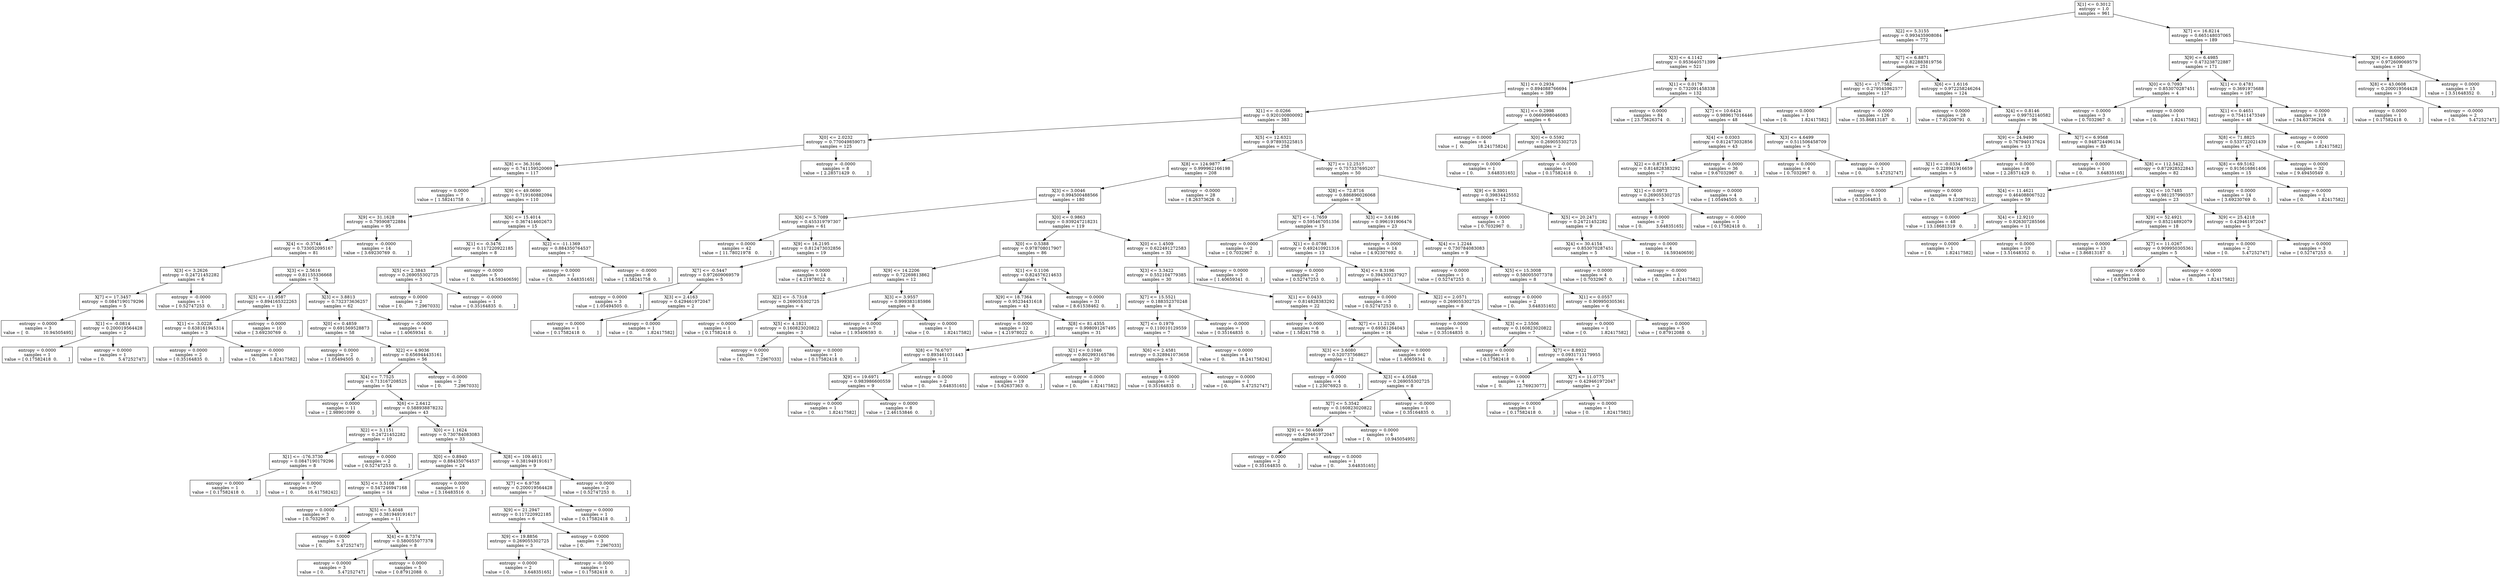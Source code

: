digraph Tree {
0 [label="X[1] <= 0.3012\nentropy = 1.0\nsamples = 961", shape="box"] ;
1 [label="X[2] <= 5.3155\nentropy = 0.993435908084\nsamples = 772", shape="box"] ;
0 -> 1 ;
2 [label="X[3] <= 4.1142\nentropy = 0.953640571399\nsamples = 521", shape="box"] ;
1 -> 2 ;
3 [label="X[1] <= 0.2934\nentropy = 0.894088766694\nsamples = 389", shape="box"] ;
2 -> 3 ;
4 [label="X[1] <= -0.0266\nentropy = 0.920100800092\nsamples = 383", shape="box"] ;
3 -> 4 ;
5 [label="X[0] <= 2.0232\nentropy = 0.770049859073\nsamples = 125", shape="box"] ;
4 -> 5 ;
6 [label="X[8] <= 36.3166\nentropy = 0.741159520069\nsamples = 117", shape="box"] ;
5 -> 6 ;
7 [label="entropy = 0.0000\nsamples = 7\nvalue = [ 1.58241758  0.        ]", shape="box"] ;
6 -> 7 ;
8 [label="X[9] <= 49.0690\nentropy = 0.719160882094\nsamples = 110", shape="box"] ;
6 -> 8 ;
9 [label="X[9] <= 31.1628\nentropy = 0.795908722884\nsamples = 95", shape="box"] ;
8 -> 9 ;
10 [label="X[4] <= -0.3744\nentropy = 0.733052095167\nsamples = 81", shape="box"] ;
9 -> 10 ;
11 [label="X[3] <= 3.2626\nentropy = 0.24721452282\nsamples = 6", shape="box"] ;
10 -> 11 ;
12 [label="X[7] <= 17.3457\nentropy = 0.0847190179296\nsamples = 5", shape="box"] ;
11 -> 12 ;
13 [label="entropy = 0.0000\nsamples = 3\nvalue = [  0.          10.94505495]", shape="box"] ;
12 -> 13 ;
14 [label="X[1] <= -0.0814\nentropy = 0.200019564428\nsamples = 2", shape="box"] ;
12 -> 14 ;
15 [label="entropy = 0.0000\nsamples = 1\nvalue = [ 0.17582418  0.        ]", shape="box"] ;
14 -> 15 ;
16 [label="entropy = 0.0000\nsamples = 1\nvalue = [ 0.          5.47252747]", shape="box"] ;
14 -> 16 ;
17 [label="entropy = -0.0000\nsamples = 1\nvalue = [ 0.52747253  0.        ]", shape="box"] ;
11 -> 17 ;
18 [label="X[3] <= 2.5616\nentropy = 0.81155336668\nsamples = 75", shape="box"] ;
10 -> 18 ;
19 [label="X[5] <= -11.9587\nentropy = 0.894165322263\nsamples = 13", shape="box"] ;
18 -> 19 ;
20 [label="X[1] <= -3.0228\nentropy = 0.638161945314\nsamples = 3", shape="box"] ;
19 -> 20 ;
21 [label="entropy = 0.0000\nsamples = 2\nvalue = [ 0.35164835  0.        ]", shape="box"] ;
20 -> 21 ;
22 [label="entropy = -0.0000\nsamples = 1\nvalue = [ 0.          1.82417582]", shape="box"] ;
20 -> 22 ;
23 [label="entropy = 0.0000\nsamples = 10\nvalue = [ 3.69230769  0.        ]", shape="box"] ;
19 -> 23 ;
24 [label="X[3] <= 3.8813\nentropy = 0.732373636257\nsamples = 62", shape="box"] ;
18 -> 24 ;
25 [label="X[0] <= 0.4859\nentropy = 0.691569528873\nsamples = 58", shape="box"] ;
24 -> 25 ;
26 [label="entropy = 0.0000\nsamples = 2\nvalue = [ 1.05494505  0.        ]", shape="box"] ;
25 -> 26 ;
27 [label="X[2] <= 4.9036\nentropy = 0.656944435161\nsamples = 56", shape="box"] ;
25 -> 27 ;
28 [label="X[4] <= 7.7525\nentropy = 0.713167208525\nsamples = 54", shape="box"] ;
27 -> 28 ;
29 [label="entropy = 0.0000\nsamples = 11\nvalue = [ 2.98901099  0.        ]", shape="box"] ;
28 -> 29 ;
30 [label="X[6] <= 2.6412\nentropy = 0.588938878232\nsamples = 43", shape="box"] ;
28 -> 30 ;
31 [label="X[2] <= 3.1151\nentropy = 0.24721452282\nsamples = 10", shape="box"] ;
30 -> 31 ;
32 [label="X[1] <= -176.3730\nentropy = 0.0847190179296\nsamples = 8", shape="box"] ;
31 -> 32 ;
33 [label="entropy = 0.0000\nsamples = 1\nvalue = [ 0.17582418  0.        ]", shape="box"] ;
32 -> 33 ;
34 [label="entropy = 0.0000\nsamples = 7\nvalue = [  0.          16.41758242]", shape="box"] ;
32 -> 34 ;
35 [label="entropy = 0.0000\nsamples = 2\nvalue = [ 0.52747253  0.        ]", shape="box"] ;
31 -> 35 ;
36 [label="X[0] <= 1.1624\nentropy = 0.730784083083\nsamples = 33", shape="box"] ;
30 -> 36 ;
37 [label="X[0] <= 0.8940\nentropy = 0.884350764537\nsamples = 24", shape="box"] ;
36 -> 37 ;
38 [label="X[5] <= 3.5108\nentropy = 0.547246947168\nsamples = 14", shape="box"] ;
37 -> 38 ;
39 [label="entropy = 0.0000\nsamples = 3\nvalue = [ 0.7032967  0.       ]", shape="box"] ;
38 -> 39 ;
40 [label="X[5] <= 5.4048\nentropy = 0.381949191617\nsamples = 11", shape="box"] ;
38 -> 40 ;
41 [label="entropy = 0.0000\nsamples = 3\nvalue = [ 0.          5.47252747]", shape="box"] ;
40 -> 41 ;
42 [label="X[4] <= 8.7374\nentropy = 0.580055077378\nsamples = 8", shape="box"] ;
40 -> 42 ;
43 [label="entropy = 0.0000\nsamples = 3\nvalue = [ 0.          5.47252747]", shape="box"] ;
42 -> 43 ;
44 [label="entropy = 0.0000\nsamples = 5\nvalue = [ 0.87912088  0.        ]", shape="box"] ;
42 -> 44 ;
45 [label="entropy = 0.0000\nsamples = 10\nvalue = [ 3.16483516  0.        ]", shape="box"] ;
37 -> 45 ;
46 [label="X[8] <= 109.4611\nentropy = 0.381949191617\nsamples = 9", shape="box"] ;
36 -> 46 ;
47 [label="X[7] <= 6.9758\nentropy = 0.200019564428\nsamples = 7", shape="box"] ;
46 -> 47 ;
48 [label="X[9] <= 21.2947\nentropy = 0.117220922185\nsamples = 6", shape="box"] ;
47 -> 48 ;
49 [label="X[9] <= 19.8856\nentropy = 0.269055302725\nsamples = 3", shape="box"] ;
48 -> 49 ;
50 [label="entropy = 0.0000\nsamples = 2\nvalue = [ 0.          3.64835165]", shape="box"] ;
49 -> 50 ;
51 [label="entropy = -0.0000\nsamples = 1\nvalue = [ 0.17582418  0.        ]", shape="box"] ;
49 -> 51 ;
52 [label="entropy = 0.0000\nsamples = 3\nvalue = [ 0.         7.2967033]", shape="box"] ;
48 -> 52 ;
53 [label="entropy = 0.0000\nsamples = 1\nvalue = [ 0.17582418  0.        ]", shape="box"] ;
47 -> 53 ;
54 [label="entropy = 0.0000\nsamples = 2\nvalue = [ 0.52747253  0.        ]", shape="box"] ;
46 -> 54 ;
55 [label="entropy = -0.0000\nsamples = 2\nvalue = [ 0.         7.2967033]", shape="box"] ;
27 -> 55 ;
56 [label="entropy = -0.0000\nsamples = 4\nvalue = [ 1.40659341  0.        ]", shape="box"] ;
24 -> 56 ;
57 [label="entropy = -0.0000\nsamples = 14\nvalue = [ 3.69230769  0.        ]", shape="box"] ;
9 -> 57 ;
58 [label="X[6] <= 15.4014\nentropy = 0.367414602673\nsamples = 15", shape="box"] ;
8 -> 58 ;
59 [label="X[1] <= -0.3476\nentropy = 0.117220922185\nsamples = 8", shape="box"] ;
58 -> 59 ;
60 [label="X[5] <= 2.3843\nentropy = 0.269055302725\nsamples = 3", shape="box"] ;
59 -> 60 ;
61 [label="entropy = 0.0000\nsamples = 2\nvalue = [ 0.         7.2967033]", shape="box"] ;
60 -> 61 ;
62 [label="entropy = -0.0000\nsamples = 1\nvalue = [ 0.35164835  0.        ]", shape="box"] ;
60 -> 62 ;
63 [label="entropy = -0.0000\nsamples = 5\nvalue = [  0.          14.59340659]", shape="box"] ;
59 -> 63 ;
64 [label="X[2] <= -11.1369\nentropy = 0.884350764537\nsamples = 7", shape="box"] ;
58 -> 64 ;
65 [label="entropy = 0.0000\nsamples = 1\nvalue = [ 0.          3.64835165]", shape="box"] ;
64 -> 65 ;
66 [label="entropy = -0.0000\nsamples = 6\nvalue = [ 1.58241758  0.        ]", shape="box"] ;
64 -> 66 ;
67 [label="entropy = -0.0000\nsamples = 8\nvalue = [ 2.28571429  0.        ]", shape="box"] ;
5 -> 67 ;
68 [label="X[5] <= 12.6321\nentropy = 0.978935225815\nsamples = 258", shape="box"] ;
4 -> 68 ;
69 [label="X[8] <= 124.9877\nentropy = 0.999962166198\nsamples = 208", shape="box"] ;
68 -> 69 ;
70 [label="X[3] <= 3.0046\nentropy = 0.994500488566\nsamples = 180", shape="box"] ;
69 -> 70 ;
71 [label="X[6] <= 5.7089\nentropy = 0.455319797307\nsamples = 61", shape="box"] ;
70 -> 71 ;
72 [label="entropy = 0.0000\nsamples = 42\nvalue = [ 11.78021978   0.        ]", shape="box"] ;
71 -> 72 ;
73 [label="X[9] <= 16.2195\nentropy = 0.812473032856\nsamples = 19", shape="box"] ;
71 -> 73 ;
74 [label="X[7] <= -0.5447\nentropy = 0.972609069579\nsamples = 5", shape="box"] ;
73 -> 74 ;
75 [label="entropy = 0.0000\nsamples = 3\nvalue = [ 1.05494505  0.        ]", shape="box"] ;
74 -> 75 ;
76 [label="X[3] <= 2.4163\nentropy = 0.429461972047\nsamples = 2", shape="box"] ;
74 -> 76 ;
77 [label="entropy = 0.0000\nsamples = 1\nvalue = [ 0.17582418  0.        ]", shape="box"] ;
76 -> 77 ;
78 [label="entropy = 0.0000\nsamples = 1\nvalue = [ 0.          1.82417582]", shape="box"] ;
76 -> 78 ;
79 [label="entropy = 0.0000\nsamples = 14\nvalue = [ 4.21978022  0.        ]", shape="box"] ;
73 -> 79 ;
80 [label="X[0] <= 0.9863\nentropy = 0.939247218231\nsamples = 119", shape="box"] ;
70 -> 80 ;
81 [label="X[0] <= 0.5388\nentropy = 0.978708017907\nsamples = 86", shape="box"] ;
80 -> 81 ;
82 [label="X[9] <= 14.2206\nentropy = 0.72269813862\nsamples = 12", shape="box"] ;
81 -> 82 ;
83 [label="X[2] <= -5.7318\nentropy = 0.269055302725\nsamples = 4", shape="box"] ;
82 -> 83 ;
84 [label="entropy = 0.0000\nsamples = 1\nvalue = [ 0.17582418  0.        ]", shape="box"] ;
83 -> 84 ;
85 [label="X[5] <= 4.1821\nentropy = 0.160823020822\nsamples = 3", shape="box"] ;
83 -> 85 ;
86 [label="entropy = 0.0000\nsamples = 2\nvalue = [ 0.         7.2967033]", shape="box"] ;
85 -> 86 ;
87 [label="entropy = 0.0000\nsamples = 1\nvalue = [ 0.17582418  0.        ]", shape="box"] ;
85 -> 87 ;
88 [label="X[3] <= 3.9557\nentropy = 0.999383185986\nsamples = 8", shape="box"] ;
82 -> 88 ;
89 [label="entropy = 0.0000\nsamples = 7\nvalue = [ 1.93406593  0.        ]", shape="box"] ;
88 -> 89 ;
90 [label="entropy = 0.0000\nsamples = 1\nvalue = [ 0.          1.82417582]", shape="box"] ;
88 -> 90 ;
91 [label="X[1] <= 0.1106\nentropy = 0.824576214633\nsamples = 74", shape="box"] ;
81 -> 91 ;
92 [label="X[9] <= 18.7364\nentropy = 0.95234431618\nsamples = 43", shape="box"] ;
91 -> 92 ;
93 [label="entropy = 0.0000\nsamples = 12\nvalue = [ 4.21978022  0.        ]", shape="box"] ;
92 -> 93 ;
94 [label="X[8] <= 81.4355\nentropy = 0.998091267495\nsamples = 31", shape="box"] ;
92 -> 94 ;
95 [label="X[8] <= 76.6707\nentropy = 0.893461031443\nsamples = 11", shape="box"] ;
94 -> 95 ;
96 [label="X[9] <= 19.6971\nentropy = 0.983986600559\nsamples = 9", shape="box"] ;
95 -> 96 ;
97 [label="entropy = 0.0000\nsamples = 1\nvalue = [ 0.          1.82417582]", shape="box"] ;
96 -> 97 ;
98 [label="entropy = 0.0000\nsamples = 8\nvalue = [ 2.46153846  0.        ]", shape="box"] ;
96 -> 98 ;
99 [label="entropy = 0.0000\nsamples = 2\nvalue = [ 0.          3.64835165]", shape="box"] ;
95 -> 99 ;
100 [label="X[1] <= 0.1046\nentropy = 0.802993165786\nsamples = 20", shape="box"] ;
94 -> 100 ;
101 [label="entropy = 0.0000\nsamples = 19\nvalue = [ 5.62637363  0.        ]", shape="box"] ;
100 -> 101 ;
102 [label="entropy = -0.0000\nsamples = 1\nvalue = [ 0.          1.82417582]", shape="box"] ;
100 -> 102 ;
103 [label="entropy = 0.0000\nsamples = 31\nvalue = [ 8.61538462  0.        ]", shape="box"] ;
91 -> 103 ;
104 [label="X[0] <= 1.4509\nentropy = 0.622491272583\nsamples = 33", shape="box"] ;
80 -> 104 ;
105 [label="X[3] <= 3.3422\nentropy = 0.552104779385\nsamples = 30", shape="box"] ;
104 -> 105 ;
106 [label="X[7] <= 15.5521\nentropy = 0.188352370248\nsamples = 8", shape="box"] ;
105 -> 106 ;
107 [label="X[7] <= 0.1979\nentropy = 0.110010129559\nsamples = 7", shape="box"] ;
106 -> 107 ;
108 [label="X[6] <= 2.4581\nentropy = 0.328941073658\nsamples = 3", shape="box"] ;
107 -> 108 ;
109 [label="entropy = 0.0000\nsamples = 2\nvalue = [ 0.35164835  0.        ]", shape="box"] ;
108 -> 109 ;
110 [label="entropy = 0.0000\nsamples = 1\nvalue = [ 0.          5.47252747]", shape="box"] ;
108 -> 110 ;
111 [label="entropy = 0.0000\nsamples = 4\nvalue = [  0.          18.24175824]", shape="box"] ;
107 -> 111 ;
112 [label="entropy = -0.0000\nsamples = 1\nvalue = [ 0.35164835  0.        ]", shape="box"] ;
106 -> 112 ;
113 [label="X[1] <= 0.0433\nentropy = 0.814828383292\nsamples = 22", shape="box"] ;
105 -> 113 ;
114 [label="entropy = 0.0000\nsamples = 6\nvalue = [ 1.58241758  0.        ]", shape="box"] ;
113 -> 114 ;
115 [label="X[7] <= 11.2126\nentropy = 0.69361264043\nsamples = 16", shape="box"] ;
113 -> 115 ;
116 [label="X[3] <= 3.6080\nentropy = 0.520737568627\nsamples = 12", shape="box"] ;
115 -> 116 ;
117 [label="entropy = 0.0000\nsamples = 4\nvalue = [ 1.23076923  0.        ]", shape="box"] ;
116 -> 117 ;
118 [label="X[3] <= 4.0548\nentropy = 0.269055302725\nsamples = 8", shape="box"] ;
116 -> 118 ;
119 [label="X[7] <= 5.3542\nentropy = 0.160823020822\nsamples = 7", shape="box"] ;
118 -> 119 ;
120 [label="X[9] <= 50.4689\nentropy = 0.429461972047\nsamples = 3", shape="box"] ;
119 -> 120 ;
121 [label="entropy = 0.0000\nsamples = 2\nvalue = [ 0.35164835  0.        ]", shape="box"] ;
120 -> 121 ;
122 [label="entropy = 0.0000\nsamples = 1\nvalue = [ 0.          3.64835165]", shape="box"] ;
120 -> 122 ;
123 [label="entropy = 0.0000\nsamples = 4\nvalue = [  0.          10.94505495]", shape="box"] ;
119 -> 123 ;
124 [label="entropy = -0.0000\nsamples = 1\nvalue = [ 0.35164835  0.        ]", shape="box"] ;
118 -> 124 ;
125 [label="entropy = 0.0000\nsamples = 4\nvalue = [ 1.40659341  0.        ]", shape="box"] ;
115 -> 125 ;
126 [label="entropy = 0.0000\nsamples = 3\nvalue = [ 1.40659341  0.        ]", shape="box"] ;
104 -> 126 ;
127 [label="entropy = -0.0000\nsamples = 28\nvalue = [ 8.26373626  0.        ]", shape="box"] ;
69 -> 127 ;
128 [label="X[7] <= 12.2517\nentropy = 0.757337695207\nsamples = 50", shape="box"] ;
68 -> 128 ;
129 [label="X[8] <= 72.8716\nentropy = 0.886896026068\nsamples = 38", shape="box"] ;
128 -> 129 ;
130 [label="X[7] <= -1.7659\nentropy = 0.595467051356\nsamples = 15", shape="box"] ;
129 -> 130 ;
131 [label="entropy = 0.0000\nsamples = 2\nvalue = [ 0.7032967  0.       ]", shape="box"] ;
130 -> 131 ;
132 [label="X[1] <= 0.0788\nentropy = 0.492410921316\nsamples = 13", shape="box"] ;
130 -> 132 ;
133 [label="entropy = 0.0000\nsamples = 2\nvalue = [ 0.52747253  0.        ]", shape="box"] ;
132 -> 133 ;
134 [label="X[4] <= 8.3196\nentropy = 0.394300237927\nsamples = 11", shape="box"] ;
132 -> 134 ;
135 [label="entropy = 0.0000\nsamples = 3\nvalue = [ 0.52747253  0.        ]", shape="box"] ;
134 -> 135 ;
136 [label="X[2] <= 2.0571\nentropy = 0.269055302725\nsamples = 8", shape="box"] ;
134 -> 136 ;
137 [label="entropy = 0.0000\nsamples = 1\nvalue = [ 0.35164835  0.        ]", shape="box"] ;
136 -> 137 ;
138 [label="X[3] <= 2.5506\nentropy = 0.160823020822\nsamples = 7", shape="box"] ;
136 -> 138 ;
139 [label="entropy = 0.0000\nsamples = 1\nvalue = [ 0.17582418  0.        ]", shape="box"] ;
138 -> 139 ;
140 [label="X[7] <= 8.8922\nentropy = 0.0931713179955\nsamples = 6", shape="box"] ;
138 -> 140 ;
141 [label="entropy = 0.0000\nsamples = 4\nvalue = [  0.          12.76923077]", shape="box"] ;
140 -> 141 ;
142 [label="X[7] <= 11.0775\nentropy = 0.429461972047\nsamples = 2", shape="box"] ;
140 -> 142 ;
143 [label="entropy = 0.0000\nsamples = 1\nvalue = [ 0.17582418  0.        ]", shape="box"] ;
142 -> 143 ;
144 [label="entropy = 0.0000\nsamples = 1\nvalue = [ 0.          1.82417582]", shape="box"] ;
142 -> 144 ;
145 [label="X[3] <= 3.6186\nentropy = 0.996191906476\nsamples = 23", shape="box"] ;
129 -> 145 ;
146 [label="entropy = 0.0000\nsamples = 14\nvalue = [ 4.92307692  0.        ]", shape="box"] ;
145 -> 146 ;
147 [label="X[4] <= 1.2244\nentropy = 0.730784083083\nsamples = 9", shape="box"] ;
145 -> 147 ;
148 [label="entropy = 0.0000\nsamples = 1\nvalue = [ 0.52747253  0.        ]", shape="box"] ;
147 -> 148 ;
149 [label="X[5] <= 15.3008\nentropy = 0.580055077378\nsamples = 8", shape="box"] ;
147 -> 149 ;
150 [label="entropy = 0.0000\nsamples = 2\nvalue = [ 0.          3.64835165]", shape="box"] ;
149 -> 150 ;
151 [label="X[1] <= 0.0557\nentropy = 0.909950305361\nsamples = 6", shape="box"] ;
149 -> 151 ;
152 [label="entropy = 0.0000\nsamples = 1\nvalue = [ 0.          1.82417582]", shape="box"] ;
151 -> 152 ;
153 [label="entropy = 0.0000\nsamples = 5\nvalue = [ 0.87912088  0.        ]", shape="box"] ;
151 -> 153 ;
154 [label="X[9] <= 9.3901\nentropy = 0.39834425552\nsamples = 12", shape="box"] ;
128 -> 154 ;
155 [label="entropy = 0.0000\nsamples = 3\nvalue = [ 0.7032967  0.       ]", shape="box"] ;
154 -> 155 ;
156 [label="X[5] <= 20.2471\nentropy = 0.24721452282\nsamples = 9", shape="box"] ;
154 -> 156 ;
157 [label="X[4] <= 30.4154\nentropy = 0.853070287451\nsamples = 5", shape="box"] ;
156 -> 157 ;
158 [label="entropy = 0.0000\nsamples = 4\nvalue = [ 0.7032967  0.       ]", shape="box"] ;
157 -> 158 ;
159 [label="entropy = -0.0000\nsamples = 1\nvalue = [ 0.          1.82417582]", shape="box"] ;
157 -> 159 ;
160 [label="entropy = 0.0000\nsamples = 4\nvalue = [  0.          14.59340659]", shape="box"] ;
156 -> 160 ;
161 [label="X[1] <= 0.2998\nentropy = 0.0669998046083\nsamples = 6", shape="box"] ;
3 -> 161 ;
162 [label="entropy = 0.0000\nsamples = 4\nvalue = [  0.          18.24175824]", shape="box"] ;
161 -> 162 ;
163 [label="X[0] <= 0.5592\nentropy = 0.269055302725\nsamples = 2", shape="box"] ;
161 -> 163 ;
164 [label="entropy = 0.0000\nsamples = 1\nvalue = [ 0.          3.64835165]", shape="box"] ;
163 -> 164 ;
165 [label="entropy = -0.0000\nsamples = 1\nvalue = [ 0.17582418  0.        ]", shape="box"] ;
163 -> 165 ;
166 [label="X[1] <= 0.0179\nentropy = 0.732091458338\nsamples = 132", shape="box"] ;
2 -> 166 ;
167 [label="entropy = 0.0000\nsamples = 84\nvalue = [ 23.73626374   0.        ]", shape="box"] ;
166 -> 167 ;
168 [label="X[7] <= 10.6424\nentropy = 0.989617016446\nsamples = 48", shape="box"] ;
166 -> 168 ;
169 [label="X[4] <= 0.0303\nentropy = 0.812473032856\nsamples = 43", shape="box"] ;
168 -> 169 ;
170 [label="X[2] <= 0.8715\nentropy = 0.814828383292\nsamples = 7", shape="box"] ;
169 -> 170 ;
171 [label="X[1] <= 0.0973\nentropy = 0.269055302725\nsamples = 3", shape="box"] ;
170 -> 171 ;
172 [label="entropy = 0.0000\nsamples = 2\nvalue = [ 0.          3.64835165]", shape="box"] ;
171 -> 172 ;
173 [label="entropy = -0.0000\nsamples = 1\nvalue = [ 0.17582418  0.        ]", shape="box"] ;
171 -> 173 ;
174 [label="entropy = 0.0000\nsamples = 4\nvalue = [ 1.05494505  0.        ]", shape="box"] ;
170 -> 174 ;
175 [label="entropy = -0.0000\nsamples = 36\nvalue = [ 9.67032967  0.        ]", shape="box"] ;
169 -> 175 ;
176 [label="X[3] <= 4.6499\nentropy = 0.511506458709\nsamples = 5", shape="box"] ;
168 -> 176 ;
177 [label="entropy = 0.0000\nsamples = 4\nvalue = [ 0.7032967  0.       ]", shape="box"] ;
176 -> 177 ;
178 [label="entropy = -0.0000\nsamples = 1\nvalue = [ 0.          5.47252747]", shape="box"] ;
176 -> 178 ;
179 [label="X[7] <= 6.8871\nentropy = 0.822883819756\nsamples = 251", shape="box"] ;
1 -> 179 ;
180 [label="X[5] <= -17.7582\nentropy = 0.279545962577\nsamples = 127", shape="box"] ;
179 -> 180 ;
181 [label="entropy = 0.0000\nsamples = 1\nvalue = [ 0.          1.82417582]", shape="box"] ;
180 -> 181 ;
182 [label="entropy = -0.0000\nsamples = 126\nvalue = [ 35.86813187   0.        ]", shape="box"] ;
180 -> 182 ;
183 [label="X[6] <= 1.6116\nentropy = 0.972258246264\nsamples = 124", shape="box"] ;
179 -> 183 ;
184 [label="entropy = 0.0000\nsamples = 28\nvalue = [ 7.91208791  0.        ]", shape="box"] ;
183 -> 184 ;
185 [label="X[4] <= 0.8146\nentropy = 0.99752140582\nsamples = 96", shape="box"] ;
183 -> 185 ;
186 [label="X[9] <= 24.9490\nentropy = 0.767940137624\nsamples = 13", shape="box"] ;
185 -> 186 ;
187 [label="X[1] <= -0.0334\nentropy = 0.228941916659\nsamples = 5", shape="box"] ;
186 -> 187 ;
188 [label="entropy = 0.0000\nsamples = 1\nvalue = [ 0.35164835  0.        ]", shape="box"] ;
187 -> 188 ;
189 [label="entropy = 0.0000\nsamples = 4\nvalue = [ 0.          9.12087912]", shape="box"] ;
187 -> 189 ;
190 [label="entropy = 0.0000\nsamples = 8\nvalue = [ 2.28571429  0.        ]", shape="box"] ;
186 -> 190 ;
191 [label="X[7] <= 6.9568\nentropy = 0.948724496134\nsamples = 83", shape="box"] ;
185 -> 191 ;
192 [label="entropy = 0.0000\nsamples = 1\nvalue = [ 0.          3.64835165]", shape="box"] ;
191 -> 192 ;
193 [label="X[8] <= 112.5422\nentropy = 0.872928522843\nsamples = 82", shape="box"] ;
191 -> 193 ;
194 [label="X[4] <= 11.4621\nentropy = 0.464088067522\nsamples = 59", shape="box"] ;
193 -> 194 ;
195 [label="entropy = 0.0000\nsamples = 48\nvalue = [ 13.18681319   0.        ]", shape="box"] ;
194 -> 195 ;
196 [label="X[4] <= 12.9210\nentropy = 0.926307285566\nsamples = 11", shape="box"] ;
194 -> 196 ;
197 [label="entropy = 0.0000\nsamples = 1\nvalue = [ 0.          1.82417582]", shape="box"] ;
196 -> 197 ;
198 [label="entropy = 0.0000\nsamples = 10\nvalue = [ 3.51648352  0.        ]", shape="box"] ;
196 -> 198 ;
199 [label="X[4] <= 10.7485\nentropy = 0.981257990357\nsamples = 23", shape="box"] ;
193 -> 199 ;
200 [label="X[9] <= 52.4921\nentropy = 0.85214892079\nsamples = 18", shape="box"] ;
199 -> 200 ;
201 [label="entropy = 0.0000\nsamples = 13\nvalue = [ 3.86813187  0.        ]", shape="box"] ;
200 -> 201 ;
202 [label="X[7] <= 11.0267\nentropy = 0.909950305361\nsamples = 5", shape="box"] ;
200 -> 202 ;
203 [label="entropy = 0.0000\nsamples = 4\nvalue = [ 0.87912088  0.        ]", shape="box"] ;
202 -> 203 ;
204 [label="entropy = -0.0000\nsamples = 1\nvalue = [ 0.          1.82417582]", shape="box"] ;
202 -> 204 ;
205 [label="X[9] <= 25.4218\nentropy = 0.429461972047\nsamples = 5", shape="box"] ;
199 -> 205 ;
206 [label="entropy = 0.0000\nsamples = 2\nvalue = [ 0.          5.47252747]", shape="box"] ;
205 -> 206 ;
207 [label="entropy = 0.0000\nsamples = 3\nvalue = [ 0.52747253  0.        ]", shape="box"] ;
205 -> 207 ;
208 [label="X[7] <= 16.8214\nentropy = 0.665148037065\nsamples = 189", shape="box"] ;
0 -> 208 ;
209 [label="X[9] <= 6.4985\nentropy = 0.473238722887\nsamples = 171", shape="box"] ;
208 -> 209 ;
210 [label="X[0] <= 0.7093\nentropy = 0.853070287451\nsamples = 4", shape="box"] ;
209 -> 210 ;
211 [label="entropy = 0.0000\nsamples = 3\nvalue = [ 0.7032967  0.       ]", shape="box"] ;
210 -> 211 ;
212 [label="entropy = 0.0000\nsamples = 1\nvalue = [ 0.          1.82417582]", shape="box"] ;
210 -> 212 ;
213 [label="X[1] <= 0.4781\nentropy = 0.3691975688\nsamples = 167", shape="box"] ;
209 -> 213 ;
214 [label="X[1] <= 0.4651\nentropy = 0.75411473349\nsamples = 48", shape="box"] ;
213 -> 214 ;
215 [label="X[8] <= 71.8825\nentropy = 0.533722021439\nsamples = 47", shape="box"] ;
214 -> 215 ;
216 [label="X[8] <= 69.5162\nentropy = 0.915616861406\nsamples = 15", shape="box"] ;
215 -> 216 ;
217 [label="entropy = 0.0000\nsamples = 14\nvalue = [ 3.69230769  0.        ]", shape="box"] ;
216 -> 217 ;
218 [label="entropy = 0.0000\nsamples = 1\nvalue = [ 0.          1.82417582]", shape="box"] ;
216 -> 218 ;
219 [label="entropy = 0.0000\nsamples = 32\nvalue = [ 9.49450549  0.        ]", shape="box"] ;
215 -> 219 ;
220 [label="entropy = 0.0000\nsamples = 1\nvalue = [ 0.          1.82417582]", shape="box"] ;
214 -> 220 ;
221 [label="entropy = -0.0000\nsamples = 119\nvalue = [ 34.63736264   0.        ]", shape="box"] ;
213 -> 221 ;
222 [label="X[9] <= 8.6900\nentropy = 0.972609069579\nsamples = 18", shape="box"] ;
208 -> 222 ;
223 [label="X[8] <= 43.0608\nentropy = 0.200019564428\nsamples = 3", shape="box"] ;
222 -> 223 ;
224 [label="entropy = 0.0000\nsamples = 1\nvalue = [ 0.17582418  0.        ]", shape="box"] ;
223 -> 224 ;
225 [label="entropy = -0.0000\nsamples = 2\nvalue = [ 0.          5.47252747]", shape="box"] ;
223 -> 225 ;
226 [label="entropy = 0.0000\nsamples = 15\nvalue = [ 3.51648352  0.        ]", shape="box"] ;
222 -> 226 ;
}